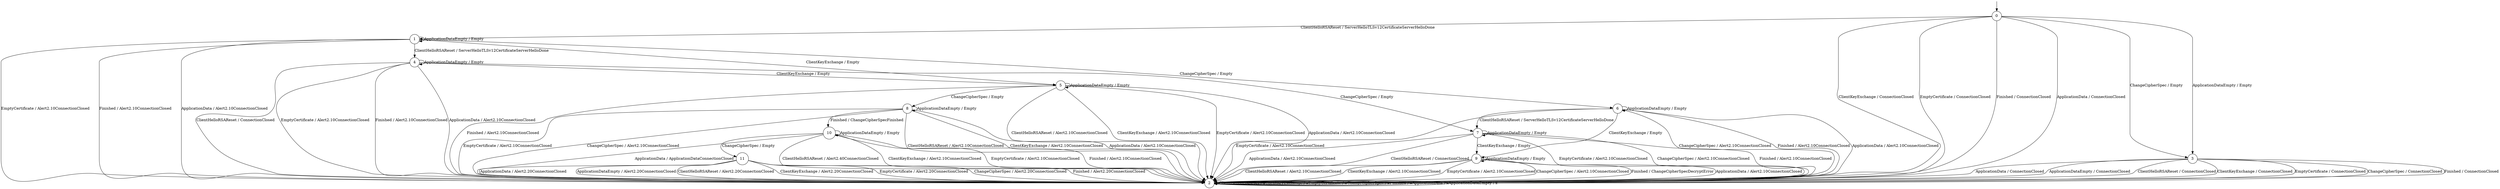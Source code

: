 digraph g {

	s0 [shape="circle" label="0"];
	s1 [shape="circle" label="1"];
	s2 [shape="circle" label="2"];
	s3 [shape="circle" label="3"];
	s4 [shape="circle" label="4"];
	s5 [shape="circle" label="5"];
	s6 [shape="circle" label="6"];
	s7 [shape="circle" label="7"];
	s8 [shape="circle" label="8"];
	s9 [shape="circle" label="9"];
	s10 [shape="circle" label="10"];
	s11 [shape="circle" label="11"];
	s0 -> s1 [label="ClientHelloRSAReset / ServerHelloTLSv12CertificateServerHelloDone"];
	s0 -> s2 [label="ClientKeyExchange / ConnectionClosed"];
	s0 -> s2 [label="EmptyCertificate / ConnectionClosed"];
	s0 -> s3 [label="ChangeCipherSpec / Empty"];
	s0 -> s2 [label="Finished / ConnectionClosed"];
	s0 -> s2 [label="ApplicationData / ConnectionClosed"];
	s0 -> s3 [label="ApplicationDataEmpty / Empty"];
	s1 -> s4 [label="ClientHelloRSAReset / ServerHelloTLSv12CertificateServerHelloDone"];
	s1 -> s5 [label="ClientKeyExchange / Empty"];
	s1 -> s2 [label="EmptyCertificate / Alert2.10ConnectionClosed"];
	s1 -> s6 [label="ChangeCipherSpec / Empty"];
	s1 -> s2 [label="Finished / Alert2.10ConnectionClosed"];
	s1 -> s2 [label="ApplicationData / Alert2.10ConnectionClosed"];
	s1 -> s1 [label="ApplicationDataEmpty / Empty"];
	s2 -> s2 [label="ClientHelloRSAReset / x"];
	s2 -> s2 [label="ClientKeyExchange / x"];
	s2 -> s2 [label="EmptyCertificate / x"];
	s2 -> s2 [label="ChangeCipherSpec / x"];
	s2 -> s2 [label="Finished / x"];
	s2 -> s2 [label="ApplicationData / x"];
	s2 -> s2 [label="ApplicationDataEmpty / x"];
	s3 -> s2 [label="ClientHelloRSAReset / ConnectionClosed"];
	s3 -> s2 [label="ClientKeyExchange / ConnectionClosed"];
	s3 -> s2 [label="EmptyCertificate / ConnectionClosed"];
	s3 -> s2 [label="ChangeCipherSpec / ConnectionClosed"];
	s3 -> s2 [label="Finished / ConnectionClosed"];
	s3 -> s2 [label="ApplicationData / ConnectionClosed"];
	s3 -> s2 [label="ApplicationDataEmpty / ConnectionClosed"];
	s4 -> s2 [label="ClientHelloRSAReset / ConnectionClosed"];
	s4 -> s5 [label="ClientKeyExchange / Empty"];
	s4 -> s2 [label="EmptyCertificate / Alert2.10ConnectionClosed"];
	s4 -> s7 [label="ChangeCipherSpec / Empty"];
	s4 -> s2 [label="Finished / Alert2.10ConnectionClosed"];
	s4 -> s2 [label="ApplicationData / Alert2.10ConnectionClosed"];
	s4 -> s4 [label="ApplicationDataEmpty / Empty"];
	s5 -> s2 [label="ClientHelloRSAReset / Alert2.10ConnectionClosed"];
	s5 -> s2 [label="ClientKeyExchange / Alert2.10ConnectionClosed"];
	s5 -> s2 [label="EmptyCertificate / Alert2.10ConnectionClosed"];
	s5 -> s8 [label="ChangeCipherSpec / Empty"];
	s5 -> s2 [label="Finished / Alert2.10ConnectionClosed"];
	s5 -> s2 [label="ApplicationData / Alert2.10ConnectionClosed"];
	s5 -> s5 [label="ApplicationDataEmpty / Empty"];
	s6 -> s7 [label="ClientHelloRSAReset / ServerHelloTLSv12CertificateServerHelloDone"];
	s6 -> s9 [label="ClientKeyExchange / Empty"];
	s6 -> s2 [label="EmptyCertificate / Alert2.10ConnectionClosed"];
	s6 -> s2 [label="ChangeCipherSpec / Alert2.10ConnectionClosed"];
	s6 -> s2 [label="Finished / Alert2.10ConnectionClosed"];
	s6 -> s2 [label="ApplicationData / Alert2.10ConnectionClosed"];
	s6 -> s6 [label="ApplicationDataEmpty / Empty"];
	s7 -> s2 [label="ClientHelloRSAReset / ConnectionClosed"];
	s7 -> s9 [label="ClientKeyExchange / Empty"];
	s7 -> s2 [label="EmptyCertificate / Alert2.10ConnectionClosed"];
	s7 -> s2 [label="ChangeCipherSpec / Alert2.10ConnectionClosed"];
	s7 -> s2 [label="Finished / Alert2.10ConnectionClosed"];
	s7 -> s2 [label="ApplicationData / Alert2.10ConnectionClosed"];
	s7 -> s7 [label="ApplicationDataEmpty / Empty"];
	s8 -> s2 [label="ClientHelloRSAReset / Alert2.10ConnectionClosed"];
	s8 -> s2 [label="ClientKeyExchange / Alert2.10ConnectionClosed"];
	s8 -> s2 [label="EmptyCertificate / Alert2.10ConnectionClosed"];
	s8 -> s2 [label="ChangeCipherSpec / Alert2.10ConnectionClosed"];
	s8 -> s10 [label="Finished / ChangeCipherSpecFinished"];
	s8 -> s2 [label="ApplicationData / Alert2.10ConnectionClosed"];
	s8 -> s8 [label="ApplicationDataEmpty / Empty"];
	s9 -> s2 [label="ClientHelloRSAReset / Alert2.10ConnectionClosed"];
	s9 -> s2 [label="ClientKeyExchange / Alert2.10ConnectionClosed"];
	s9 -> s2 [label="EmptyCertificate / Alert2.10ConnectionClosed"];
	s9 -> s2 [label="ChangeCipherSpec / Alert2.10ConnectionClosed"];
	s9 -> s2 [label="Finished / ChangeCipherSpecDecryptError"];
	s9 -> s2 [label="ApplicationData / Alert2.10ConnectionClosed"];
	s9 -> s9 [label="ApplicationDataEmpty / Empty"];
	s10 -> s2 [label="ClientHelloRSAReset / Alert2.40ConnectionClosed"];
	s10 -> s2 [label="ClientKeyExchange / Alert2.10ConnectionClosed"];
	s10 -> s2 [label="EmptyCertificate / Alert2.10ConnectionClosed"];
	s10 -> s11 [label="ChangeCipherSpec / Empty"];
	s10 -> s2 [label="Finished / Alert2.10ConnectionClosed"];
	s10 -> s2 [label="ApplicationData / ApplicationDataConnectionClosed"];
	s10 -> s10 [label="ApplicationDataEmpty / Empty"];
	s11 -> s2 [label="ClientHelloRSAReset / Alert2.20ConnectionClosed"];
	s11 -> s2 [label="ClientKeyExchange / Alert2.20ConnectionClosed"];
	s11 -> s2 [label="EmptyCertificate / Alert2.20ConnectionClosed"];
	s11 -> s2 [label="ChangeCipherSpec / Alert2.20ConnectionClosed"];
	s11 -> s2 [label="Finished / Alert2.20ConnectionClosed"];
	s11 -> s2 [label="ApplicationData / Alert2.20ConnectionClosed"];
	s11 -> s2 [label="ApplicationDataEmpty / Alert2.20ConnectionClosed"];

__start0 [label="" shape="none" width="0" height="0"];
__start0 -> s0;

}
